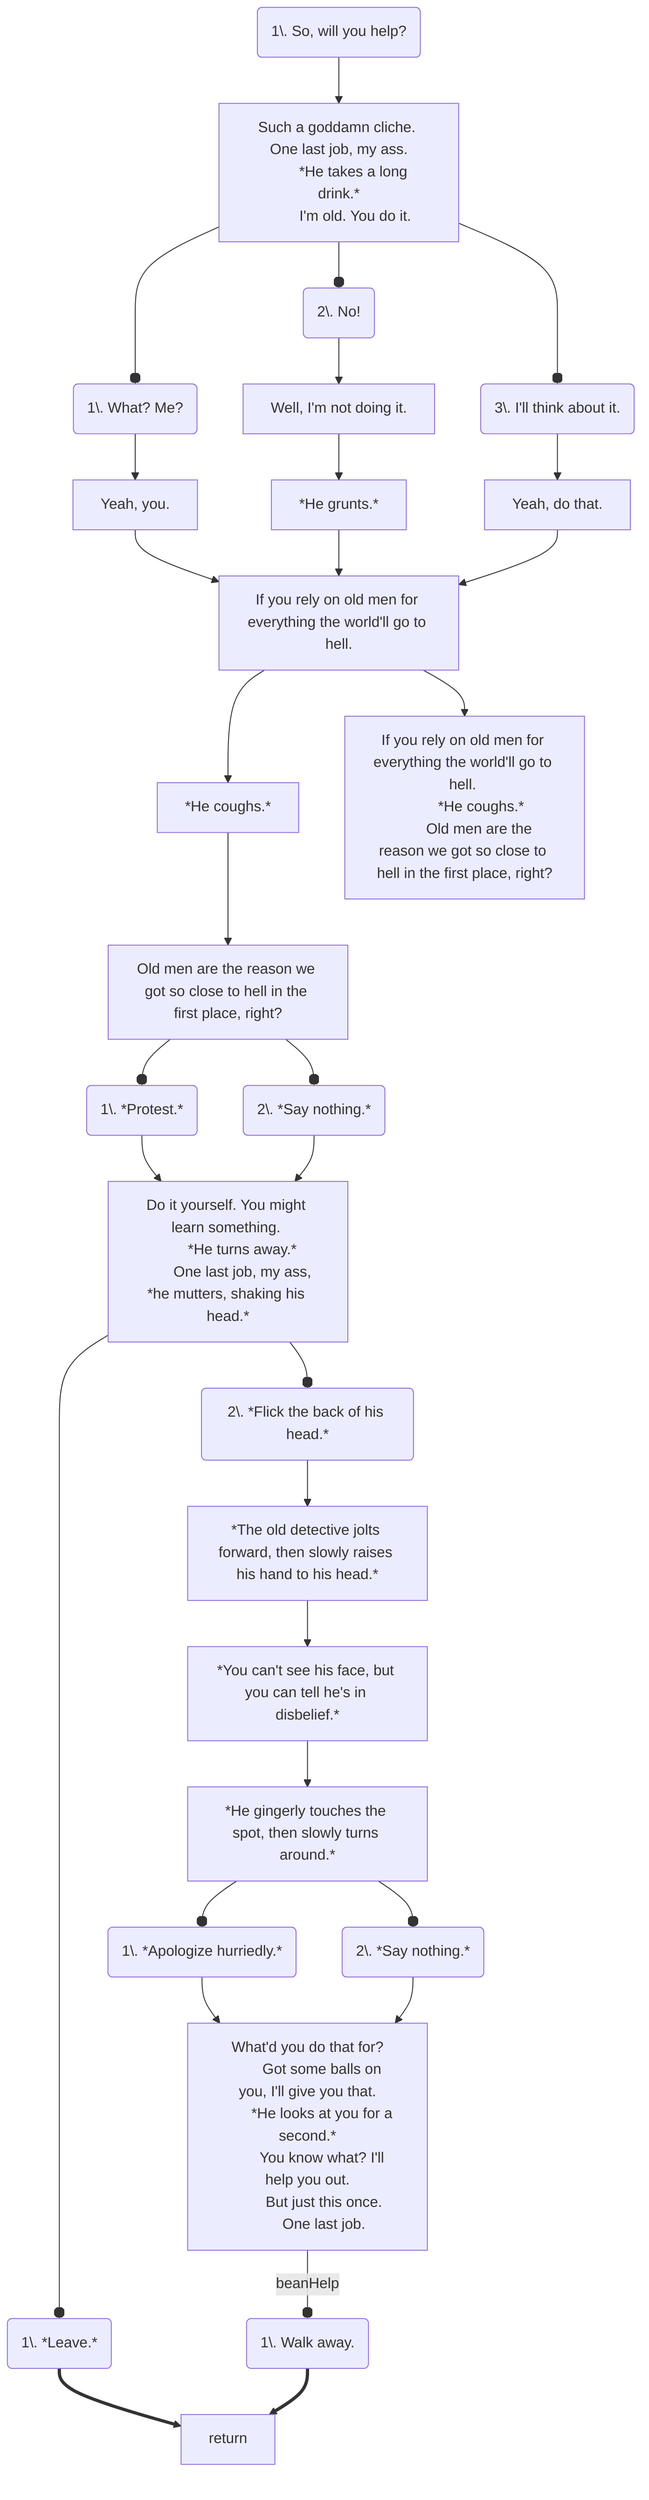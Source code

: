 flowchart TD
    ia(1\. So, will you help?) --> ii[
        Such a goddamn cliche. One last job, my ass.
        *He takes a long drink.*
        I'm old. You do it.
    ]

    ii --o ii-i(1\. What? Me?) 
    --> ii-i-i[Yeah, you.] --> iii
    
    ii --o ii-ii(2\. No!)
    --> ii-ii-i[Well, I'm not doing it.]
    --> ii-ii-ii[*He grunts.*] --> iii
    
    ii --o ii-iii(3\. I'll think about it.)
    --> ii-iii-i[Yeah, do that.] --> iii

    iii[If you rely on old men for everything the world'll go to hell.] --> iiib[*He coughs.*] --> iiic[Old men are the reason we got so close to hell in the first place, right?]

    iii --> ticks[
        If you rely on old men for everything the world'll go to hell. 
        *He coughs.*
        Old men are the reason we got so close to hell in the first place, right?
    ]

    iiic --o iii-i(1\. *Protest.*) --> iv
    iiic --o iii-ii(2\. *Say nothing.*) --> iv

    iv[
        Do it yourself. You might learn something. 
        *He turns away.* 
        One last job, my ass, *he mutters, shaking his head.*
    ]

    iv --o iv-i(1\. *Leave.*) ==> return

    iv --o iv-ii(2\. *Flick the back of his head.*) 
    --> iv-ii-i[*The old detective jolts forward, then slowly raises his hand to his head.*] 
    --> iv-ii-ii[*You can't see his face, but you can tell he's in disbelief.*] 
    --> iv-ii-iii[*He gingerly touches the spot, then slowly turns around.*]

    iv-ii-iii --o iv-ii-iii-i(1\. *Apologize hurriedly.*) --> iv-ii-iv
    iv-ii-iii --o iv-ii-iii-ii(2\. *Say nothing.*) --> iv-ii-iv

    iv-ii-iv[
        What'd you do that for?
        Got some balls on you, I'll give you that.
        *He looks at you for a second.*
        You know what? I'll help you out.
        But just this once.
        One last job.
    ]
    -- beanHelp --o iv-ii-v(1\. Walk away.) ==> return